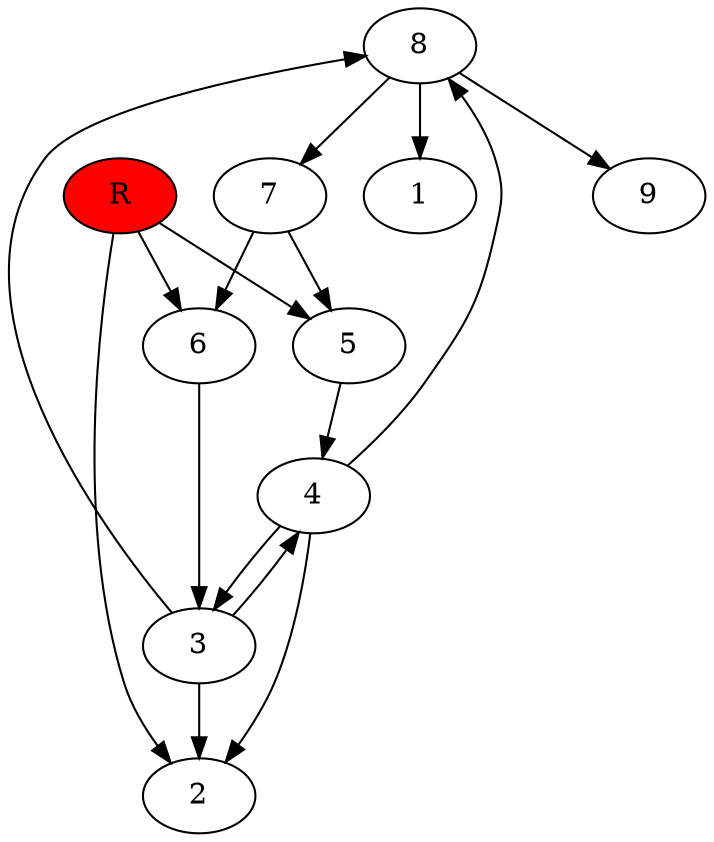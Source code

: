 digraph prb12151 {
	1
	2
	3
	4
	5
	6
	7
	8
	R [fillcolor="#ff0000" style=filled]
	3 -> 2
	3 -> 4
	3 -> 8
	4 -> 2
	4 -> 3
	4 -> 8
	5 -> 4
	6 -> 3
	7 -> 5
	7 -> 6
	8 -> 1
	8 -> 7
	8 -> 9
	R -> 2
	R -> 5
	R -> 6
}
